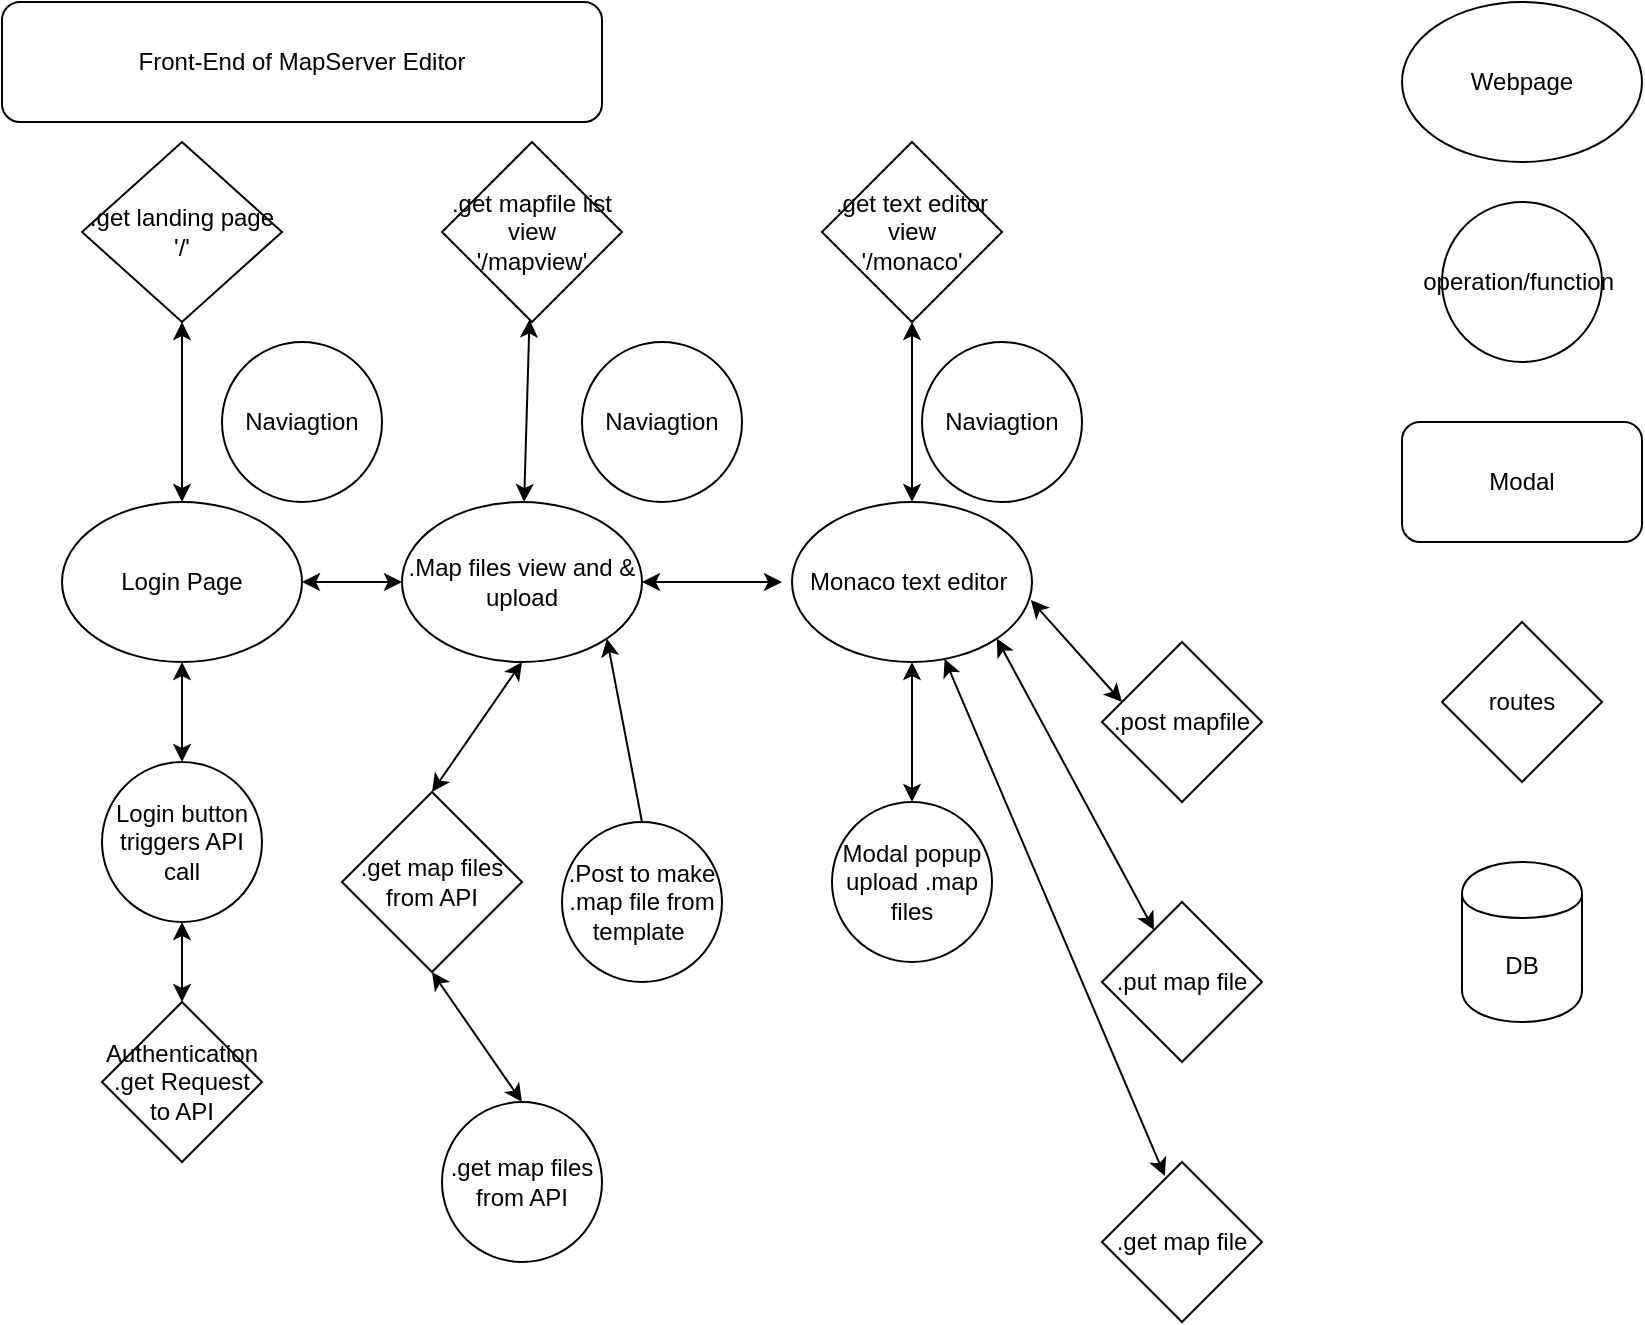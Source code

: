 <mxfile version="12.9.0" type="device"><diagram id="-tnd7XM9LaW_uzcGsO2F" name="Page-1"><mxGraphModel dx="882" dy="657" grid="1" gridSize="10" guides="1" tooltips="1" connect="1" arrows="1" fold="1" page="1" pageScale="1" pageWidth="850" pageHeight="1100" math="0" shadow="0"><root><mxCell id="0"/><mxCell id="1" parent="0"/><mxCell id="roUgsvdxOcuWGRr3Qqeb-1" value=".get map files from API" style="ellipse;whiteSpace=wrap;html=1;aspect=fixed;" parent="1" vertex="1"><mxGeometry x="230" y="560" width="80" height="80" as="geometry"/></mxCell><mxCell id="roUgsvdxOcuWGRr3Qqeb-2" value="Login button triggers API call" style="ellipse;whiteSpace=wrap;html=1;aspect=fixed;" parent="1" vertex="1"><mxGeometry x="60" y="390" width="80" height="80" as="geometry"/></mxCell><mxCell id="roUgsvdxOcuWGRr3Qqeb-3" value="Modal popup upload .map files" style="ellipse;whiteSpace=wrap;html=1;aspect=fixed;" parent="1" vertex="1"><mxGeometry x="425" y="410" width="80" height="80" as="geometry"/></mxCell><mxCell id="roUgsvdxOcuWGRr3Qqeb-4" value="operation/function&amp;nbsp;" style="ellipse;whiteSpace=wrap;html=1;aspect=fixed;" parent="1" vertex="1"><mxGeometry x="730" y="110" width="80" height="80" as="geometry"/></mxCell><mxCell id="roUgsvdxOcuWGRr3Qqeb-5" value="Login Page" style="ellipse;whiteSpace=wrap;html=1;" parent="1" vertex="1"><mxGeometry x="40" y="260" width="120" height="80" as="geometry"/></mxCell><mxCell id="roUgsvdxOcuWGRr3Qqeb-6" value="Front-End of MapServer Editor" style="rounded=1;whiteSpace=wrap;html=1;" parent="1" vertex="1"><mxGeometry x="10" y="10" width="300" height="60" as="geometry"/></mxCell><mxCell id="roUgsvdxOcuWGRr3Qqeb-9" value=".Map files view and &amp;amp; upload" style="ellipse;whiteSpace=wrap;html=1;" parent="1" vertex="1"><mxGeometry x="210" y="260" width="120" height="80" as="geometry"/></mxCell><mxCell id="roUgsvdxOcuWGRr3Qqeb-11" value="Monaco text editor&amp;nbsp;" style="ellipse;whiteSpace=wrap;html=1;" parent="1" vertex="1"><mxGeometry x="405" y="260" width="120" height="80" as="geometry"/></mxCell><mxCell id="roUgsvdxOcuWGRr3Qqeb-12" value="Webpage" style="ellipse;whiteSpace=wrap;html=1;" parent="1" vertex="1"><mxGeometry x="710" y="10" width="120" height="80" as="geometry"/></mxCell><mxCell id="roUgsvdxOcuWGRr3Qqeb-13" value="routes" style="rhombus;whiteSpace=wrap;html=1;" parent="1" vertex="1"><mxGeometry x="730" y="320" width="80" height="80" as="geometry"/></mxCell><mxCell id="roUgsvdxOcuWGRr3Qqeb-14" value="DB" style="shape=cylinder;whiteSpace=wrap;html=1;boundedLbl=1;backgroundOutline=1;" parent="1" vertex="1"><mxGeometry x="740" y="440" width="60" height="80" as="geometry"/></mxCell><mxCell id="roUgsvdxOcuWGRr3Qqeb-15" value="Modal" style="rounded=1;whiteSpace=wrap;html=1;" parent="1" vertex="1"><mxGeometry x="710" y="220" width="120" height="60" as="geometry"/></mxCell><mxCell id="roUgsvdxOcuWGRr3Qqeb-16" value=".Post to make .map file from template&amp;nbsp;" style="ellipse;whiteSpace=wrap;html=1;aspect=fixed;" parent="1" vertex="1"><mxGeometry x="290" y="420" width="80" height="80" as="geometry"/></mxCell><mxCell id="roUgsvdxOcuWGRr3Qqeb-17" value="Naviagtion" style="ellipse;whiteSpace=wrap;html=1;aspect=fixed;" parent="1" vertex="1"><mxGeometry x="120" y="180" width="80" height="80" as="geometry"/></mxCell><mxCell id="roUgsvdxOcuWGRr3Qqeb-18" value="&lt;span style=&quot;white-space: normal&quot;&gt;Authentication .get Request to API&lt;/span&gt;" style="rhombus;whiteSpace=wrap;html=1;" parent="1" vertex="1"><mxGeometry x="60" y="510" width="80" height="80" as="geometry"/></mxCell><mxCell id="roUgsvdxOcuWGRr3Qqeb-19" value="&lt;span style=&quot;white-space: normal&quot;&gt;.get map files from API&lt;/span&gt;" style="rhombus;whiteSpace=wrap;html=1;" parent="1" vertex="1"><mxGeometry x="180" y="405" width="90" height="90" as="geometry"/></mxCell><mxCell id="roUgsvdxOcuWGRr3Qqeb-20" value=".get landing page&lt;br&gt;'/'" style="rhombus;whiteSpace=wrap;html=1;" parent="1" vertex="1"><mxGeometry x="50" y="80" width="100" height="90" as="geometry"/></mxCell><mxCell id="roUgsvdxOcuWGRr3Qqeb-21" value=".get mapfile list view&lt;br&gt;'/mapview'" style="rhombus;whiteSpace=wrap;html=1;" parent="1" vertex="1"><mxGeometry x="230" y="80" width="90" height="90" as="geometry"/></mxCell><mxCell id="roUgsvdxOcuWGRr3Qqeb-22" value=".get text editor view&lt;br&gt;'/monaco'" style="rhombus;whiteSpace=wrap;html=1;" parent="1" vertex="1"><mxGeometry x="420" y="80" width="90" height="90" as="geometry"/></mxCell><mxCell id="roUgsvdxOcuWGRr3Qqeb-23" value=".post mapfile" style="rhombus;whiteSpace=wrap;html=1;" parent="1" vertex="1"><mxGeometry x="560" y="330" width="80" height="80" as="geometry"/></mxCell><mxCell id="roUgsvdxOcuWGRr3Qqeb-24" value=".put map file" style="rhombus;whiteSpace=wrap;html=1;" parent="1" vertex="1"><mxGeometry x="560" y="460" width="80" height="80" as="geometry"/></mxCell><mxCell id="roUgsvdxOcuWGRr3Qqeb-25" value=".get map file" style="rhombus;whiteSpace=wrap;html=1;" parent="1" vertex="1"><mxGeometry x="560" y="590" width="80" height="80" as="geometry"/></mxCell><mxCell id="9Thi7wZVhYXNt0uAgoIx-2" value="" style="endArrow=classic;startArrow=classic;html=1;exitX=0.5;exitY=0;exitDx=0;exitDy=0;" edge="1" parent="1" source="roUgsvdxOcuWGRr3Qqeb-5" target="roUgsvdxOcuWGRr3Qqeb-20"><mxGeometry width="50" height="50" relative="1" as="geometry"><mxPoint x="70" y="210" as="sourcePoint"/><mxPoint x="120" y="160" as="targetPoint"/><Array as="points"><mxPoint x="100" y="180"/></Array></mxGeometry></mxCell><mxCell id="9Thi7wZVhYXNt0uAgoIx-3" value="" style="endArrow=classic;startArrow=classic;html=1;" edge="1" parent="1" source="roUgsvdxOcuWGRr3Qqeb-2" target="roUgsvdxOcuWGRr3Qqeb-5"><mxGeometry width="50" height="50" relative="1" as="geometry"><mxPoint x="70" y="320" as="sourcePoint"/><mxPoint x="120" y="270" as="targetPoint"/></mxGeometry></mxCell><mxCell id="9Thi7wZVhYXNt0uAgoIx-4" value="" style="endArrow=classic;startArrow=classic;html=1;exitX=0.5;exitY=0;exitDx=0;exitDy=0;entryX=0.5;entryY=1;entryDx=0;entryDy=0;" edge="1" parent="1" source="roUgsvdxOcuWGRr3Qqeb-18" target="roUgsvdxOcuWGRr3Qqeb-2"><mxGeometry width="50" height="50" relative="1" as="geometry"><mxPoint x="80" y="440" as="sourcePoint"/><mxPoint x="130" y="390" as="targetPoint"/></mxGeometry></mxCell><mxCell id="9Thi7wZVhYXNt0uAgoIx-5" value="" style="endArrow=classic;startArrow=classic;html=1;" edge="1" parent="1" source="roUgsvdxOcuWGRr3Qqeb-9" target="roUgsvdxOcuWGRr3Qqeb-21"><mxGeometry width="50" height="50" relative="1" as="geometry"><mxPoint x="250" y="210" as="sourcePoint"/><mxPoint x="300" y="160" as="targetPoint"/></mxGeometry></mxCell><mxCell id="9Thi7wZVhYXNt0uAgoIx-6" value="Naviagtion" style="ellipse;whiteSpace=wrap;html=1;aspect=fixed;" vertex="1" parent="1"><mxGeometry x="300" y="180" width="80" height="80" as="geometry"/></mxCell><mxCell id="9Thi7wZVhYXNt0uAgoIx-7" value="Naviagtion" style="ellipse;whiteSpace=wrap;html=1;aspect=fixed;" vertex="1" parent="1"><mxGeometry x="470" y="180" width="80" height="80" as="geometry"/></mxCell><mxCell id="9Thi7wZVhYXNt0uAgoIx-8" value="" style="endArrow=classic;startArrow=classic;html=1;entryX=0.5;entryY=1;entryDx=0;entryDy=0;exitX=0.5;exitY=0;exitDx=0;exitDy=0;" edge="1" parent="1" source="roUgsvdxOcuWGRr3Qqeb-11" target="roUgsvdxOcuWGRr3Qqeb-22"><mxGeometry width="50" height="50" relative="1" as="geometry"><mxPoint x="430" y="240" as="sourcePoint"/><mxPoint x="480" y="190" as="targetPoint"/></mxGeometry></mxCell><mxCell id="9Thi7wZVhYXNt0uAgoIx-9" value="" style="endArrow=classic;startArrow=classic;html=1;entryX=0.5;entryY=1;entryDx=0;entryDy=0;exitX=0.5;exitY=0;exitDx=0;exitDy=0;" edge="1" parent="1" source="roUgsvdxOcuWGRr3Qqeb-19" target="roUgsvdxOcuWGRr3Qqeb-9"><mxGeometry width="50" height="50" relative="1" as="geometry"><mxPoint x="250" y="400" as="sourcePoint"/><mxPoint x="300" y="350" as="targetPoint"/></mxGeometry></mxCell><mxCell id="9Thi7wZVhYXNt0uAgoIx-10" value="" style="endArrow=classic;startArrow=classic;html=1;entryX=0.5;entryY=1;entryDx=0;entryDy=0;exitX=0.5;exitY=0;exitDx=0;exitDy=0;" edge="1" parent="1" source="roUgsvdxOcuWGRr3Qqeb-3" target="roUgsvdxOcuWGRr3Qqeb-11"><mxGeometry width="50" height="50" relative="1" as="geometry"><mxPoint x="450" y="410" as="sourcePoint"/><mxPoint x="500" y="360" as="targetPoint"/></mxGeometry></mxCell><mxCell id="9Thi7wZVhYXNt0uAgoIx-11" value="" style="endArrow=classic;startArrow=classic;html=1;entryX=0.5;entryY=1;entryDx=0;entryDy=0;exitX=0.5;exitY=0;exitDx=0;exitDy=0;" edge="1" parent="1" source="roUgsvdxOcuWGRr3Qqeb-1" target="roUgsvdxOcuWGRr3Qqeb-19"><mxGeometry width="50" height="50" relative="1" as="geometry"><mxPoint x="250" y="530" as="sourcePoint"/><mxPoint x="300" y="480" as="targetPoint"/></mxGeometry></mxCell><mxCell id="9Thi7wZVhYXNt0uAgoIx-12" value="" style="endArrow=classic;startArrow=classic;html=1;entryX=0.393;entryY=0.088;entryDx=0;entryDy=0;entryPerimeter=0;" edge="1" parent="1" source="roUgsvdxOcuWGRr3Qqeb-11" target="roUgsvdxOcuWGRr3Qqeb-25"><mxGeometry width="50" height="50" relative="1" as="geometry"><mxPoint x="570" y="590" as="sourcePoint"/><mxPoint x="620" y="540" as="targetPoint"/></mxGeometry></mxCell><mxCell id="9Thi7wZVhYXNt0uAgoIx-13" value="" style="endArrow=classic;startArrow=classic;html=1;entryX=1;entryY=1;entryDx=0;entryDy=0;" edge="1" parent="1" source="roUgsvdxOcuWGRr3Qqeb-24" target="roUgsvdxOcuWGRr3Qqeb-11"><mxGeometry width="50" height="50" relative="1" as="geometry"><mxPoint x="480" y="370" as="sourcePoint"/><mxPoint x="530" y="320" as="targetPoint"/></mxGeometry></mxCell><mxCell id="9Thi7wZVhYXNt0uAgoIx-14" value="" style="endArrow=classic;startArrow=classic;html=1;exitX=0.125;exitY=0.375;exitDx=0;exitDy=0;exitPerimeter=0;entryX=0.995;entryY=0.613;entryDx=0;entryDy=0;entryPerimeter=0;" edge="1" parent="1" source="roUgsvdxOcuWGRr3Qqeb-23" target="roUgsvdxOcuWGRr3Qqeb-11"><mxGeometry width="50" height="50" relative="1" as="geometry"><mxPoint x="510" y="340" as="sourcePoint"/><mxPoint x="560" y="290" as="targetPoint"/></mxGeometry></mxCell><mxCell id="9Thi7wZVhYXNt0uAgoIx-16" value="" style="endArrow=classic;startArrow=classic;html=1;exitX=1;exitY=0.5;exitDx=0;exitDy=0;" edge="1" parent="1" source="roUgsvdxOcuWGRr3Qqeb-9"><mxGeometry width="50" height="50" relative="1" as="geometry"><mxPoint x="340" y="340" as="sourcePoint"/><mxPoint x="400" y="300" as="targetPoint"/></mxGeometry></mxCell><mxCell id="9Thi7wZVhYXNt0uAgoIx-17" value="" style="endArrow=classic;startArrow=classic;html=1;" edge="1" parent="1" source="roUgsvdxOcuWGRr3Qqeb-9"><mxGeometry width="50" height="50" relative="1" as="geometry"><mxPoint x="139.289" y="350" as="sourcePoint"/><mxPoint x="160" y="300" as="targetPoint"/></mxGeometry></mxCell><mxCell id="9Thi7wZVhYXNt0uAgoIx-18" value="" style="endArrow=classic;html=1;exitX=0.5;exitY=0;exitDx=0;exitDy=0;entryX=1;entryY=1;entryDx=0;entryDy=0;" edge="1" parent="1" source="roUgsvdxOcuWGRr3Qqeb-16" target="roUgsvdxOcuWGRr3Qqeb-9"><mxGeometry width="50" height="50" relative="1" as="geometry"><mxPoint x="400" y="480" as="sourcePoint"/><mxPoint x="450" y="430" as="targetPoint"/></mxGeometry></mxCell></root></mxGraphModel></diagram></mxfile>